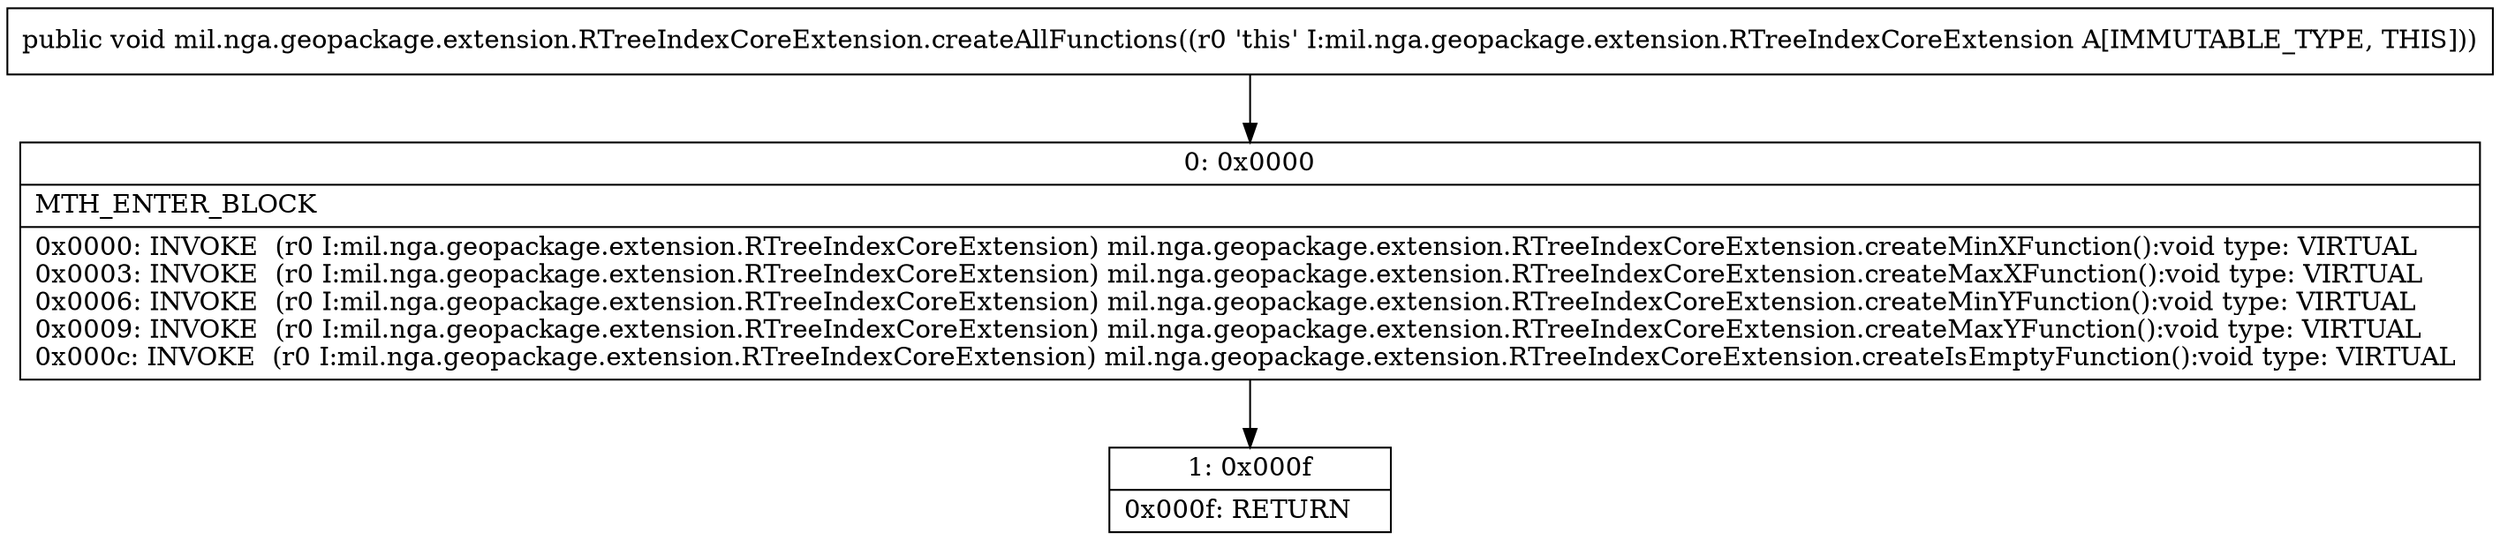 digraph "CFG formil.nga.geopackage.extension.RTreeIndexCoreExtension.createAllFunctions()V" {
Node_0 [shape=record,label="{0\:\ 0x0000|MTH_ENTER_BLOCK\l|0x0000: INVOKE  (r0 I:mil.nga.geopackage.extension.RTreeIndexCoreExtension) mil.nga.geopackage.extension.RTreeIndexCoreExtension.createMinXFunction():void type: VIRTUAL \l0x0003: INVOKE  (r0 I:mil.nga.geopackage.extension.RTreeIndexCoreExtension) mil.nga.geopackage.extension.RTreeIndexCoreExtension.createMaxXFunction():void type: VIRTUAL \l0x0006: INVOKE  (r0 I:mil.nga.geopackage.extension.RTreeIndexCoreExtension) mil.nga.geopackage.extension.RTreeIndexCoreExtension.createMinYFunction():void type: VIRTUAL \l0x0009: INVOKE  (r0 I:mil.nga.geopackage.extension.RTreeIndexCoreExtension) mil.nga.geopackage.extension.RTreeIndexCoreExtension.createMaxYFunction():void type: VIRTUAL \l0x000c: INVOKE  (r0 I:mil.nga.geopackage.extension.RTreeIndexCoreExtension) mil.nga.geopackage.extension.RTreeIndexCoreExtension.createIsEmptyFunction():void type: VIRTUAL \l}"];
Node_1 [shape=record,label="{1\:\ 0x000f|0x000f: RETURN   \l}"];
MethodNode[shape=record,label="{public void mil.nga.geopackage.extension.RTreeIndexCoreExtension.createAllFunctions((r0 'this' I:mil.nga.geopackage.extension.RTreeIndexCoreExtension A[IMMUTABLE_TYPE, THIS])) }"];
MethodNode -> Node_0;
Node_0 -> Node_1;
}


